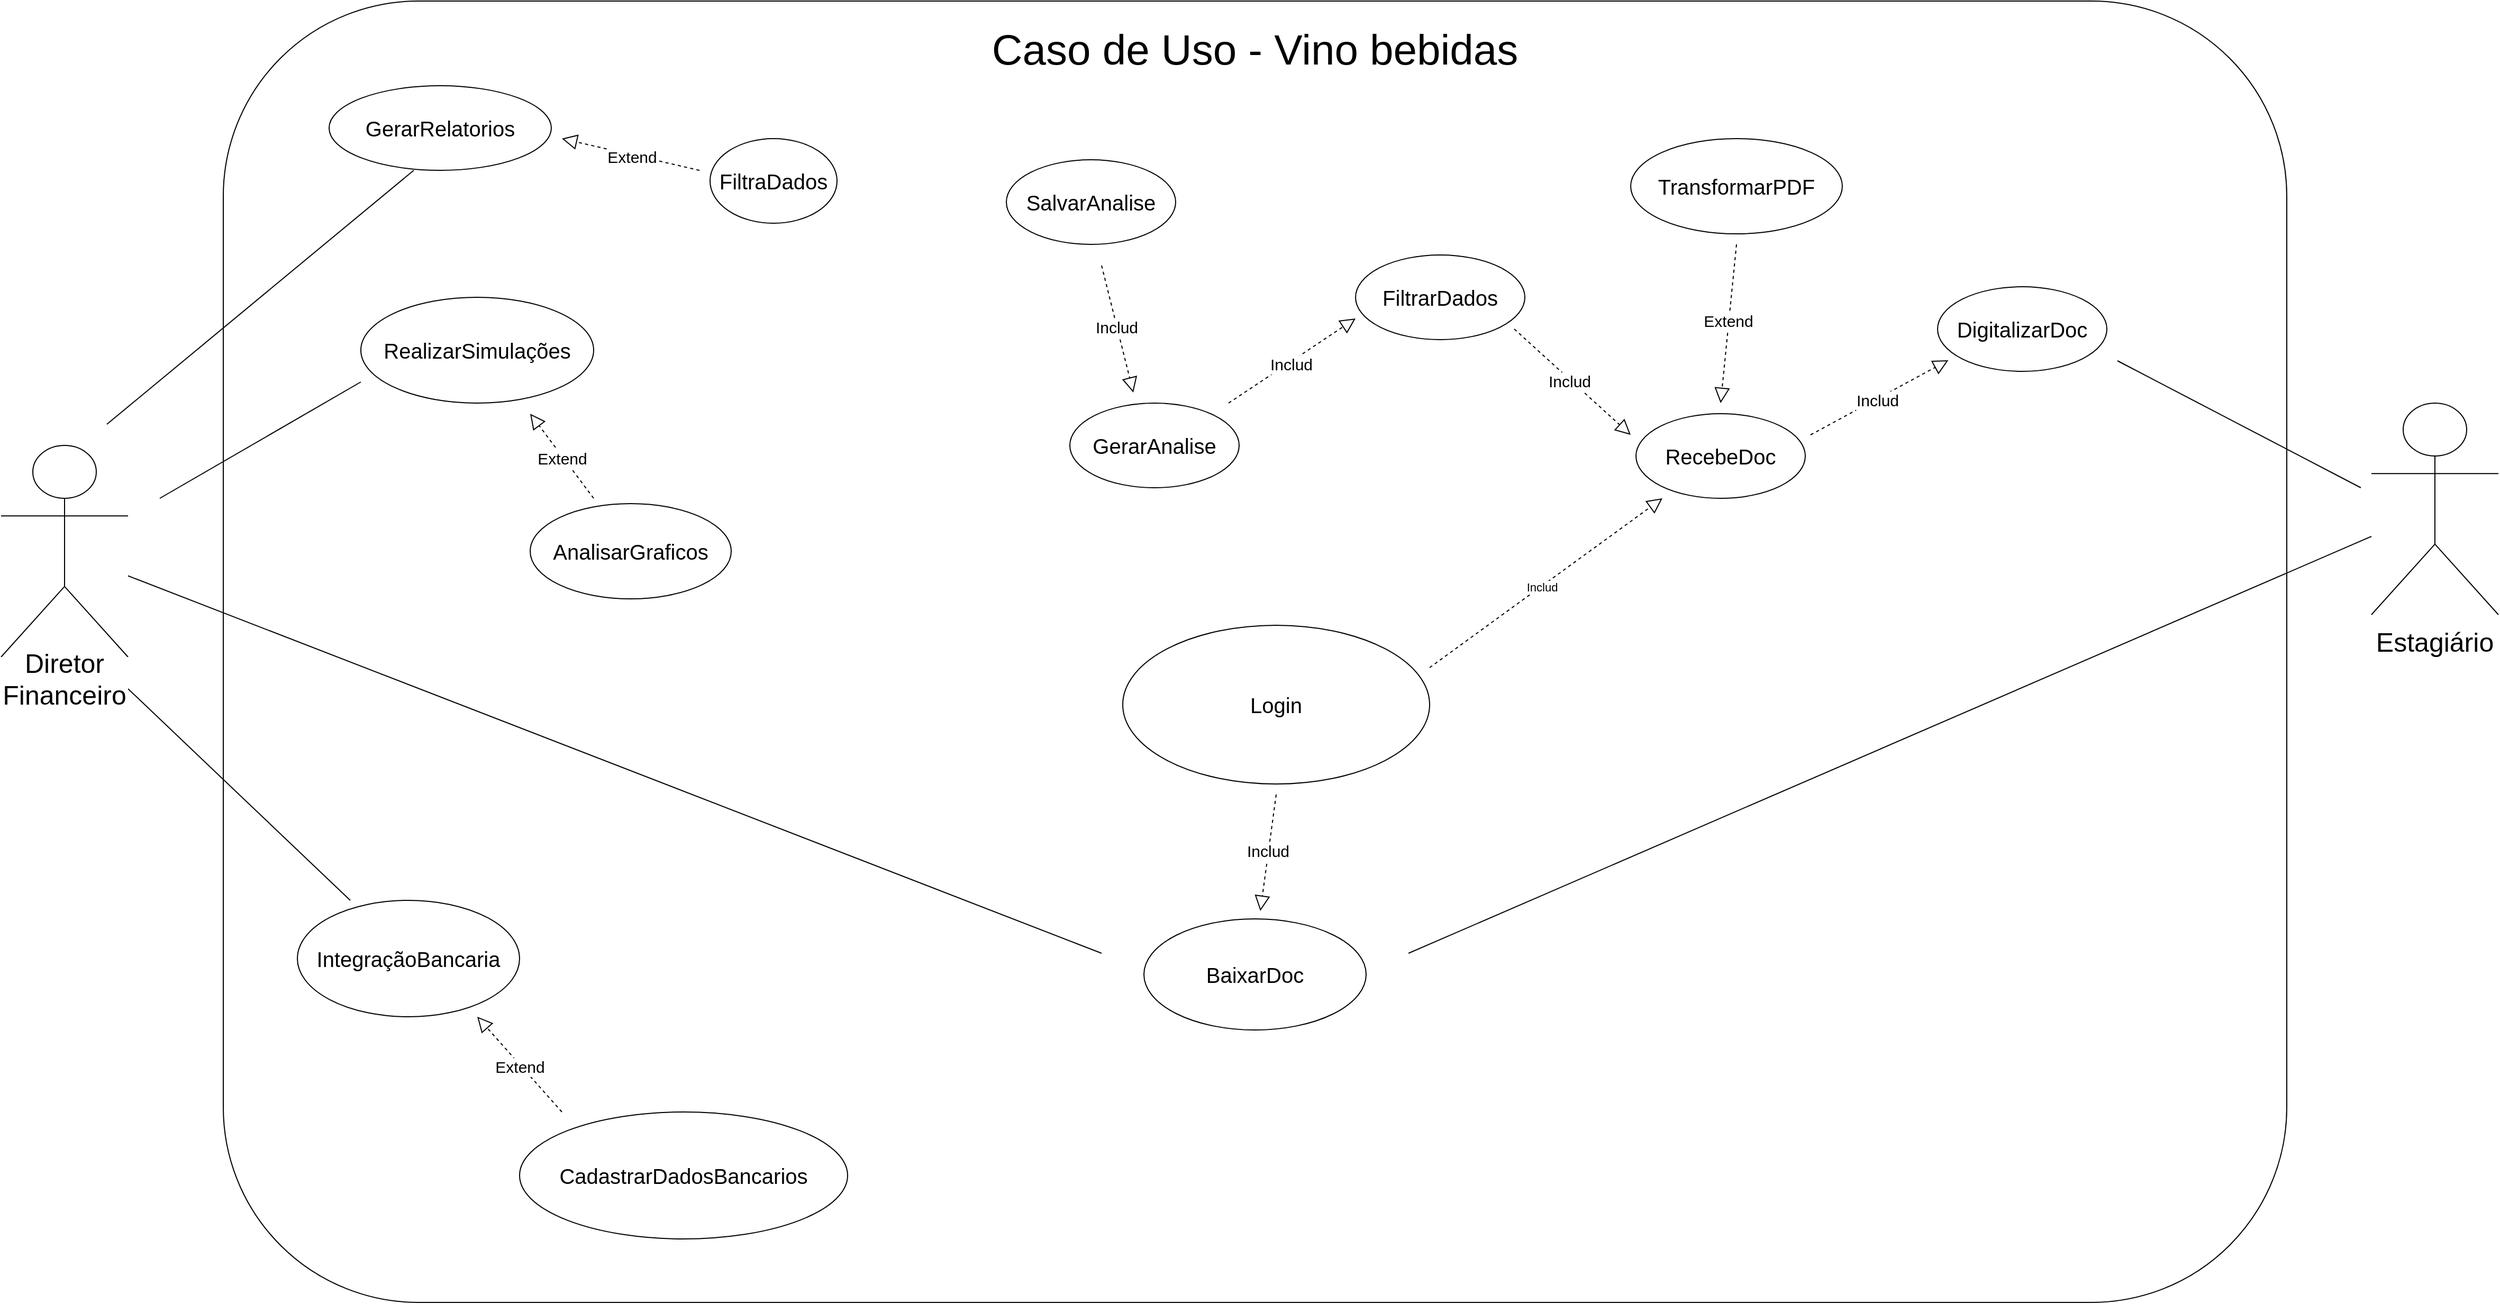 <mxfile version="26.2.8">
  <diagram name="Página-1" id="LXNyjzS4xMCUMjakBzyG">
    <mxGraphModel dx="4080" dy="2243" grid="1" gridSize="10" guides="1" tooltips="1" connect="1" arrows="1" fold="1" page="1" pageScale="1" pageWidth="2000" pageHeight="1600" math="0" shadow="0">
      <root>
        <mxCell id="0" />
        <mxCell id="1" parent="0" />
        <mxCell id="xIWPowrSUF2ikZ3RjoKm-3" value="" style="rounded=1;whiteSpace=wrap;html=1;" parent="1" vertex="1">
          <mxGeometry x="410" y="110" width="1950" height="1230" as="geometry" />
        </mxCell>
        <mxCell id="oOpoHNsiLGJUsjlcoA77-2" value="Caso de Uso - Vino bebidas" style="text;html=1;align=center;verticalAlign=middle;whiteSpace=wrap;rounded=0;fontSize=40;" vertex="1" parent="1">
          <mxGeometry x="1025" y="140" width="720" height="30" as="geometry" />
        </mxCell>
        <mxCell id="oOpoHNsiLGJUsjlcoA77-3" value="Actor" style="shape=umlActor;verticalLabelPosition=bottom;verticalAlign=top;html=1;outlineConnect=0;" vertex="1" parent="1">
          <mxGeometry x="2440" y="490" width="120" height="200" as="geometry" />
        </mxCell>
        <mxCell id="oOpoHNsiLGJUsjlcoA77-4" value="Actor" style="shape=umlActor;verticalLabelPosition=bottom;verticalAlign=top;html=1;outlineConnect=0;" vertex="1" parent="1">
          <mxGeometry x="200" y="530" width="120" height="200" as="geometry" />
        </mxCell>
        <mxCell id="oOpoHNsiLGJUsjlcoA77-6" value="&lt;font style=&quot;font-size: 20px;&quot;&gt;GerarRelatorios&lt;/font&gt;" style="ellipse;whiteSpace=wrap;html=1;" vertex="1" parent="1">
          <mxGeometry x="510" y="190" width="210" height="80" as="geometry" />
        </mxCell>
        <mxCell id="oOpoHNsiLGJUsjlcoA77-7" value="&lt;font style=&quot;font-size: 20px;&quot;&gt;FiltraDados&lt;/font&gt;" style="ellipse;whiteSpace=wrap;html=1;" vertex="1" parent="1">
          <mxGeometry x="870" y="240" width="120" height="80" as="geometry" />
        </mxCell>
        <mxCell id="oOpoHNsiLGJUsjlcoA77-8" value="&lt;font style=&quot;font-size: 20px;&quot;&gt;RealizarSimulações&lt;/font&gt;" style="ellipse;whiteSpace=wrap;html=1;" vertex="1" parent="1">
          <mxGeometry x="540" y="390" width="220" height="100" as="geometry" />
        </mxCell>
        <mxCell id="oOpoHNsiLGJUsjlcoA77-9" value="&lt;font style=&quot;font-size: 20px;&quot;&gt;AnalisarGraficos&lt;/font&gt;" style="ellipse;whiteSpace=wrap;html=1;" vertex="1" parent="1">
          <mxGeometry x="700" y="585" width="190" height="90" as="geometry" />
        </mxCell>
        <mxCell id="oOpoHNsiLGJUsjlcoA77-10" value="&lt;font style=&quot;font-size: 20px;&quot;&gt;IntegraçãoBancaria&lt;/font&gt;" style="ellipse;whiteSpace=wrap;html=1;" vertex="1" parent="1">
          <mxGeometry x="480" y="960" width="210" height="110" as="geometry" />
        </mxCell>
        <mxCell id="oOpoHNsiLGJUsjlcoA77-11" value="&lt;font style=&quot;font-size: 20px;&quot;&gt;CadastrarDadosBancarios&lt;/font&gt;" style="ellipse;whiteSpace=wrap;html=1;" vertex="1" parent="1">
          <mxGeometry x="690" y="1160" width="310" height="120" as="geometry" />
        </mxCell>
        <mxCell id="oOpoHNsiLGJUsjlcoA77-13" value="&lt;font style=&quot;font-size: 20px;&quot;&gt;Login&lt;/font&gt;" style="ellipse;whiteSpace=wrap;html=1;" vertex="1" parent="1">
          <mxGeometry x="1260" y="700" width="290" height="150" as="geometry" />
        </mxCell>
        <mxCell id="oOpoHNsiLGJUsjlcoA77-14" value="&lt;font style=&quot;font-size: 20px;&quot;&gt;BaixarDoc&lt;/font&gt;" style="ellipse;whiteSpace=wrap;html=1;" vertex="1" parent="1">
          <mxGeometry x="1280" y="977.5" width="210" height="105" as="geometry" />
        </mxCell>
        <mxCell id="oOpoHNsiLGJUsjlcoA77-16" value="&lt;font style=&quot;font-size: 20px;&quot;&gt;DigitalizarDoc&lt;/font&gt;" style="ellipse;whiteSpace=wrap;html=1;" vertex="1" parent="1">
          <mxGeometry x="2030" y="380" width="160" height="80" as="geometry" />
        </mxCell>
        <mxCell id="oOpoHNsiLGJUsjlcoA77-17" value="&lt;span style=&quot;font-size: 20px;&quot;&gt;RecebeDoc&lt;/span&gt;" style="ellipse;whiteSpace=wrap;html=1;" vertex="1" parent="1">
          <mxGeometry x="1745" y="500" width="160" height="80" as="geometry" />
        </mxCell>
        <mxCell id="oOpoHNsiLGJUsjlcoA77-18" value="&lt;font style=&quot;font-size: 20px;&quot;&gt;GerarAnalise&lt;/font&gt;" style="ellipse;whiteSpace=wrap;html=1;" vertex="1" parent="1">
          <mxGeometry x="1210" y="490" width="160" height="80" as="geometry" />
        </mxCell>
        <mxCell id="oOpoHNsiLGJUsjlcoA77-19" value="&lt;font style=&quot;font-size: 20px;&quot;&gt;TransformarPDF&lt;/font&gt;" style="ellipse;whiteSpace=wrap;html=1;" vertex="1" parent="1">
          <mxGeometry x="1740" y="240" width="200" height="90" as="geometry" />
        </mxCell>
        <mxCell id="oOpoHNsiLGJUsjlcoA77-20" value="&lt;font style=&quot;font-size: 20px;&quot;&gt;FiltrarDados&lt;/font&gt;" style="ellipse;whiteSpace=wrap;html=1;" vertex="1" parent="1">
          <mxGeometry x="1480" y="350" width="160" height="80" as="geometry" />
        </mxCell>
        <mxCell id="oOpoHNsiLGJUsjlcoA77-23" value="&lt;font style=&quot;font-size: 20px;&quot;&gt;SalvarAnalise&lt;/font&gt;" style="ellipse;whiteSpace=wrap;html=1;" vertex="1" parent="1">
          <mxGeometry x="1150" y="260" width="160" height="80" as="geometry" />
        </mxCell>
        <mxCell id="oOpoHNsiLGJUsjlcoA77-24" value="" style="endArrow=none;html=1;rounded=0;" edge="1" parent="1" source="oOpoHNsiLGJUsjlcoA77-4">
          <mxGeometry width="50" height="50" relative="1" as="geometry">
            <mxPoint x="580" y="870" as="sourcePoint" />
            <mxPoint x="1240" y="1010" as="targetPoint" />
          </mxGeometry>
        </mxCell>
        <mxCell id="oOpoHNsiLGJUsjlcoA77-25" value="" style="endArrow=none;html=1;rounded=0;" edge="1" parent="1" source="oOpoHNsiLGJUsjlcoA77-3">
          <mxGeometry width="50" height="50" relative="1" as="geometry">
            <mxPoint x="330" y="664" as="sourcePoint" />
            <mxPoint x="1530" y="1010" as="targetPoint" />
          </mxGeometry>
        </mxCell>
        <mxCell id="oOpoHNsiLGJUsjlcoA77-26" value="" style="endArrow=none;html=1;rounded=0;" edge="1" parent="1">
          <mxGeometry width="50" height="50" relative="1" as="geometry">
            <mxPoint x="320" y="760" as="sourcePoint" />
            <mxPoint x="530" y="960" as="targetPoint" />
          </mxGeometry>
        </mxCell>
        <mxCell id="oOpoHNsiLGJUsjlcoA77-27" value="" style="endArrow=none;html=1;rounded=0;" edge="1" parent="1">
          <mxGeometry width="50" height="50" relative="1" as="geometry">
            <mxPoint x="350" y="580" as="sourcePoint" />
            <mxPoint x="540" y="470" as="targetPoint" />
          </mxGeometry>
        </mxCell>
        <mxCell id="oOpoHNsiLGJUsjlcoA77-29" value="" style="endArrow=none;html=1;rounded=0;" edge="1" parent="1">
          <mxGeometry width="50" height="50" relative="1" as="geometry">
            <mxPoint x="300" y="510" as="sourcePoint" />
            <mxPoint x="590" y="270" as="targetPoint" />
          </mxGeometry>
        </mxCell>
        <mxCell id="oOpoHNsiLGJUsjlcoA77-30" value="" style="endArrow=none;html=1;rounded=0;" edge="1" parent="1">
          <mxGeometry width="50" height="50" relative="1" as="geometry">
            <mxPoint x="2200" y="450" as="sourcePoint" />
            <mxPoint x="2430" y="570" as="targetPoint" />
          </mxGeometry>
        </mxCell>
        <mxCell id="oOpoHNsiLGJUsjlcoA77-31" value="" style="endArrow=block;dashed=1;endFill=0;endSize=12;html=1;rounded=0;" edge="1" parent="1">
          <mxGeometry width="160" relative="1" as="geometry">
            <mxPoint x="1840" y="340" as="sourcePoint" />
            <mxPoint x="1825" y="490" as="targetPoint" />
          </mxGeometry>
        </mxCell>
        <mxCell id="oOpoHNsiLGJUsjlcoA77-32" value="Extend" style="edgeLabel;html=1;align=center;verticalAlign=middle;resizable=0;points=[];fontSize=15;" vertex="1" connectable="0" parent="oOpoHNsiLGJUsjlcoA77-31">
          <mxGeometry x="-0.039" y="-1" relative="1" as="geometry">
            <mxPoint as="offset" />
          </mxGeometry>
        </mxCell>
        <mxCell id="oOpoHNsiLGJUsjlcoA77-33" value="" style="endArrow=block;dashed=1;endFill=0;endSize=12;html=1;rounded=0;entryX=0.836;entryY=0.276;entryDx=0;entryDy=0;entryPerimeter=0;" edge="1" parent="1" target="xIWPowrSUF2ikZ3RjoKm-3">
          <mxGeometry width="160" relative="1" as="geometry">
            <mxPoint x="1910" y="520" as="sourcePoint" />
            <mxPoint x="1835" y="500" as="targetPoint" />
          </mxGeometry>
        </mxCell>
        <mxCell id="oOpoHNsiLGJUsjlcoA77-34" value="Includ" style="edgeLabel;html=1;align=center;verticalAlign=middle;resizable=0;points=[];fontSize=15;" vertex="1" connectable="0" parent="oOpoHNsiLGJUsjlcoA77-33">
          <mxGeometry x="-0.039" y="-1" relative="1" as="geometry">
            <mxPoint as="offset" />
          </mxGeometry>
        </mxCell>
        <mxCell id="oOpoHNsiLGJUsjlcoA77-36" value="" style="endArrow=block;dashed=1;endFill=0;endSize=12;html=1;rounded=0;" edge="1" parent="1">
          <mxGeometry width="160" relative="1" as="geometry">
            <mxPoint x="1630" y="420" as="sourcePoint" />
            <mxPoint x="1740" y="520" as="targetPoint" />
          </mxGeometry>
        </mxCell>
        <mxCell id="oOpoHNsiLGJUsjlcoA77-37" value="Includ" style="edgeLabel;html=1;align=center;verticalAlign=middle;resizable=0;points=[];fontSize=15;" vertex="1" connectable="0" parent="oOpoHNsiLGJUsjlcoA77-36">
          <mxGeometry x="-0.039" y="-1" relative="1" as="geometry">
            <mxPoint as="offset" />
          </mxGeometry>
        </mxCell>
        <mxCell id="oOpoHNsiLGJUsjlcoA77-38" value="" style="endArrow=block;dashed=1;endFill=0;endSize=12;html=1;rounded=0;" edge="1" parent="1">
          <mxGeometry width="160" relative="1" as="geometry">
            <mxPoint x="1360" y="490" as="sourcePoint" />
            <mxPoint x="1480" y="410" as="targetPoint" />
          </mxGeometry>
        </mxCell>
        <mxCell id="oOpoHNsiLGJUsjlcoA77-39" value="Includ" style="edgeLabel;html=1;align=center;verticalAlign=middle;resizable=0;points=[];fontSize=15;" vertex="1" connectable="0" parent="oOpoHNsiLGJUsjlcoA77-38">
          <mxGeometry x="-0.039" y="-1" relative="1" as="geometry">
            <mxPoint as="offset" />
          </mxGeometry>
        </mxCell>
        <mxCell id="oOpoHNsiLGJUsjlcoA77-40" value="" style="endArrow=block;dashed=1;endFill=0;endSize=12;html=1;rounded=0;" edge="1" parent="1">
          <mxGeometry width="160" relative="1" as="geometry">
            <mxPoint x="1240" y="360" as="sourcePoint" />
            <mxPoint x="1270" y="480" as="targetPoint" />
          </mxGeometry>
        </mxCell>
        <mxCell id="oOpoHNsiLGJUsjlcoA77-41" value="Includ" style="edgeLabel;html=1;align=center;verticalAlign=middle;resizable=0;points=[];fontSize=15;" vertex="1" connectable="0" parent="oOpoHNsiLGJUsjlcoA77-40">
          <mxGeometry x="-0.039" y="-1" relative="1" as="geometry">
            <mxPoint as="offset" />
          </mxGeometry>
        </mxCell>
        <mxCell id="oOpoHNsiLGJUsjlcoA77-42" value="" style="endArrow=block;dashed=1;endFill=0;endSize=12;html=1;rounded=0;" edge="1" parent="1">
          <mxGeometry width="160" relative="1" as="geometry">
            <mxPoint x="1550" y="740" as="sourcePoint" />
            <mxPoint x="1770" y="580" as="targetPoint" />
          </mxGeometry>
        </mxCell>
        <mxCell id="oOpoHNsiLGJUsjlcoA77-43" value="Includ" style="edgeLabel;html=1;align=center;verticalAlign=middle;resizable=0;points=[];" vertex="1" connectable="0" parent="oOpoHNsiLGJUsjlcoA77-42">
          <mxGeometry x="-0.039" y="-1" relative="1" as="geometry">
            <mxPoint as="offset" />
          </mxGeometry>
        </mxCell>
        <mxCell id="oOpoHNsiLGJUsjlcoA77-44" value="" style="endArrow=block;dashed=1;endFill=0;endSize=12;html=1;rounded=0;" edge="1" parent="1">
          <mxGeometry width="160" relative="1" as="geometry">
            <mxPoint x="730" y="1160" as="sourcePoint" />
            <mxPoint x="650" y="1070" as="targetPoint" />
          </mxGeometry>
        </mxCell>
        <mxCell id="oOpoHNsiLGJUsjlcoA77-45" value="Extend" style="edgeLabel;html=1;align=center;verticalAlign=middle;resizable=0;points=[];fontSize=15;" vertex="1" connectable="0" parent="oOpoHNsiLGJUsjlcoA77-44">
          <mxGeometry x="-0.01" y="2" relative="1" as="geometry">
            <mxPoint x="1" as="offset" />
          </mxGeometry>
        </mxCell>
        <mxCell id="oOpoHNsiLGJUsjlcoA77-46" value="" style="endArrow=block;dashed=1;endFill=0;endSize=12;html=1;rounded=0;" edge="1" parent="1">
          <mxGeometry width="160" relative="1" as="geometry">
            <mxPoint x="1405" y="860" as="sourcePoint" />
            <mxPoint x="1390" y="970" as="targetPoint" />
          </mxGeometry>
        </mxCell>
        <mxCell id="oOpoHNsiLGJUsjlcoA77-47" value="Includ" style="edgeLabel;html=1;align=center;verticalAlign=middle;resizable=0;points=[];fontSize=15;" vertex="1" connectable="0" parent="oOpoHNsiLGJUsjlcoA77-46">
          <mxGeometry x="-0.039" y="-1" relative="1" as="geometry">
            <mxPoint as="offset" />
          </mxGeometry>
        </mxCell>
        <mxCell id="oOpoHNsiLGJUsjlcoA77-48" value="" style="endArrow=block;dashed=1;endFill=0;endSize=12;html=1;rounded=0;" edge="1" parent="1">
          <mxGeometry width="160" relative="1" as="geometry">
            <mxPoint x="760" y="580" as="sourcePoint" />
            <mxPoint x="700" y="500" as="targetPoint" />
          </mxGeometry>
        </mxCell>
        <mxCell id="oOpoHNsiLGJUsjlcoA77-49" value="Extend" style="edgeLabel;html=1;align=center;verticalAlign=middle;resizable=0;points=[];fontSize=15;" vertex="1" connectable="0" parent="oOpoHNsiLGJUsjlcoA77-48">
          <mxGeometry x="-0.01" y="2" relative="1" as="geometry">
            <mxPoint x="1" as="offset" />
          </mxGeometry>
        </mxCell>
        <mxCell id="oOpoHNsiLGJUsjlcoA77-50" value="" style="endArrow=block;dashed=1;endFill=0;endSize=12;html=1;rounded=0;" edge="1" parent="1">
          <mxGeometry width="160" relative="1" as="geometry">
            <mxPoint x="860" y="270" as="sourcePoint" />
            <mxPoint x="730" y="240" as="targetPoint" />
          </mxGeometry>
        </mxCell>
        <mxCell id="oOpoHNsiLGJUsjlcoA77-51" value="Extend" style="edgeLabel;html=1;align=center;verticalAlign=middle;resizable=0;points=[];fontSize=15;" vertex="1" connectable="0" parent="oOpoHNsiLGJUsjlcoA77-50">
          <mxGeometry x="-0.01" y="2" relative="1" as="geometry">
            <mxPoint x="1" as="offset" />
          </mxGeometry>
        </mxCell>
        <mxCell id="oOpoHNsiLGJUsjlcoA77-52" value="" style="rounded=0;whiteSpace=wrap;html=1;strokeColor=none;" vertex="1" parent="1">
          <mxGeometry x="2440" y="695" width="120" height="60" as="geometry" />
        </mxCell>
        <mxCell id="oOpoHNsiLGJUsjlcoA77-53" value="&lt;font style=&quot;font-size: 25px;&quot;&gt;Estagiário&lt;/font&gt;" style="text;html=1;align=center;verticalAlign=middle;whiteSpace=wrap;rounded=0;" vertex="1" parent="1">
          <mxGeometry x="2470" y="700" width="60" height="30" as="geometry" />
        </mxCell>
        <mxCell id="oOpoHNsiLGJUsjlcoA77-54" value="" style="rounded=0;whiteSpace=wrap;html=1;strokeColor=none;" vertex="1" parent="1">
          <mxGeometry x="200" y="730" width="120" height="60" as="geometry" />
        </mxCell>
        <mxCell id="oOpoHNsiLGJUsjlcoA77-55" value="&lt;span style=&quot;font-size: 25px;&quot;&gt;Diretor&lt;/span&gt;&lt;div&gt;&lt;span style=&quot;font-size: 25px;&quot;&gt;Financeiro&lt;/span&gt;&lt;/div&gt;" style="text;html=1;align=center;verticalAlign=middle;whiteSpace=wrap;rounded=0;" vertex="1" parent="1">
          <mxGeometry x="230" y="735" width="60" height="30" as="geometry" />
        </mxCell>
      </root>
    </mxGraphModel>
  </diagram>
</mxfile>
